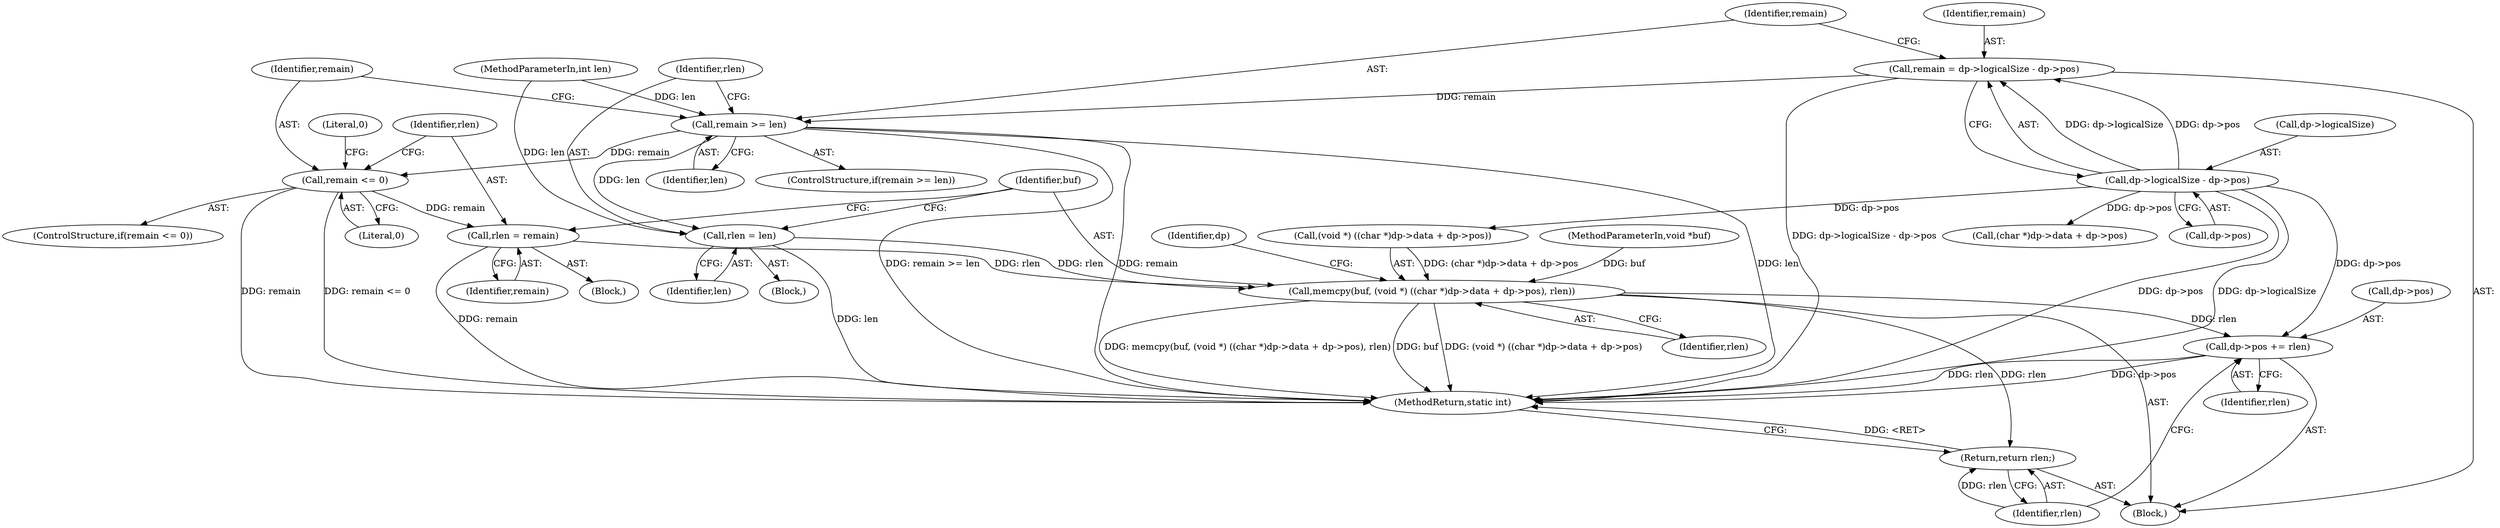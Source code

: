 digraph "0_libgd_53110871935244816bbb9d131da0bccff734bfe9@API" {
"1000121" [label="(Call,remain = dp->logicalSize - dp->pos)"];
"1000123" [label="(Call,dp->logicalSize - dp->pos)"];
"1000131" [label="(Call,remain >= len)"];
"1000135" [label="(Call,rlen = len)"];
"1000150" [label="(Call,memcpy(buf, (void *) ((char *)dp->data + dp->pos), rlen))"];
"1000164" [label="(Call,dp->pos += rlen)"];
"1000169" [label="(Return,return rlen;)"];
"1000141" [label="(Call,remain <= 0)"];
"1000147" [label="(Call,rlen = remain)"];
"1000121" [label="(Call,remain = dp->logicalSize - dp->pos)"];
"1000104" [label="(MethodParameterIn,void *buf)"];
"1000151" [label="(Identifier,buf)"];
"1000124" [label="(Call,dp->logicalSize)"];
"1000147" [label="(Call,rlen = remain)"];
"1000148" [label="(Identifier,rlen)"];
"1000132" [label="(Identifier,remain)"];
"1000106" [label="(Block,)"];
"1000130" [label="(ControlStructure,if(remain >= len))"];
"1000105" [label="(MethodParameterIn,int len)"];
"1000164" [label="(Call,dp->pos += rlen)"];
"1000168" [label="(Identifier,rlen)"];
"1000140" [label="(ControlStructure,if(remain <= 0))"];
"1000146" [label="(Literal,0)"];
"1000171" [label="(MethodReturn,static int)"];
"1000169" [label="(Return,return rlen;)"];
"1000122" [label="(Identifier,remain)"];
"1000131" [label="(Call,remain >= len)"];
"1000137" [label="(Identifier,len)"];
"1000135" [label="(Call,rlen = len)"];
"1000150" [label="(Call,memcpy(buf, (void *) ((char *)dp->data + dp->pos), rlen))"];
"1000133" [label="(Identifier,len)"];
"1000136" [label="(Identifier,rlen)"];
"1000149" [label="(Identifier,remain)"];
"1000142" [label="(Identifier,remain)"];
"1000139" [label="(Block,)"];
"1000127" [label="(Call,dp->pos)"];
"1000163" [label="(Identifier,rlen)"];
"1000154" [label="(Call,(char *)dp->data + dp->pos)"];
"1000123" [label="(Call,dp->logicalSize - dp->pos)"];
"1000152" [label="(Call,(void *) ((char *)dp->data + dp->pos))"];
"1000141" [label="(Call,remain <= 0)"];
"1000166" [label="(Identifier,dp)"];
"1000165" [label="(Call,dp->pos)"];
"1000143" [label="(Literal,0)"];
"1000170" [label="(Identifier,rlen)"];
"1000134" [label="(Block,)"];
"1000121" -> "1000106"  [label="AST: "];
"1000121" -> "1000123"  [label="CFG: "];
"1000122" -> "1000121"  [label="AST: "];
"1000123" -> "1000121"  [label="AST: "];
"1000132" -> "1000121"  [label="CFG: "];
"1000121" -> "1000171"  [label="DDG: dp->logicalSize - dp->pos"];
"1000123" -> "1000121"  [label="DDG: dp->logicalSize"];
"1000123" -> "1000121"  [label="DDG: dp->pos"];
"1000121" -> "1000131"  [label="DDG: remain"];
"1000123" -> "1000127"  [label="CFG: "];
"1000124" -> "1000123"  [label="AST: "];
"1000127" -> "1000123"  [label="AST: "];
"1000123" -> "1000171"  [label="DDG: dp->pos"];
"1000123" -> "1000171"  [label="DDG: dp->logicalSize"];
"1000123" -> "1000152"  [label="DDG: dp->pos"];
"1000123" -> "1000154"  [label="DDG: dp->pos"];
"1000123" -> "1000164"  [label="DDG: dp->pos"];
"1000131" -> "1000130"  [label="AST: "];
"1000131" -> "1000133"  [label="CFG: "];
"1000132" -> "1000131"  [label="AST: "];
"1000133" -> "1000131"  [label="AST: "];
"1000136" -> "1000131"  [label="CFG: "];
"1000142" -> "1000131"  [label="CFG: "];
"1000131" -> "1000171"  [label="DDG: remain"];
"1000131" -> "1000171"  [label="DDG: len"];
"1000131" -> "1000171"  [label="DDG: remain >= len"];
"1000105" -> "1000131"  [label="DDG: len"];
"1000131" -> "1000135"  [label="DDG: len"];
"1000131" -> "1000141"  [label="DDG: remain"];
"1000135" -> "1000134"  [label="AST: "];
"1000135" -> "1000137"  [label="CFG: "];
"1000136" -> "1000135"  [label="AST: "];
"1000137" -> "1000135"  [label="AST: "];
"1000151" -> "1000135"  [label="CFG: "];
"1000135" -> "1000171"  [label="DDG: len"];
"1000105" -> "1000135"  [label="DDG: len"];
"1000135" -> "1000150"  [label="DDG: rlen"];
"1000150" -> "1000106"  [label="AST: "];
"1000150" -> "1000163"  [label="CFG: "];
"1000151" -> "1000150"  [label="AST: "];
"1000152" -> "1000150"  [label="AST: "];
"1000163" -> "1000150"  [label="AST: "];
"1000166" -> "1000150"  [label="CFG: "];
"1000150" -> "1000171"  [label="DDG: buf"];
"1000150" -> "1000171"  [label="DDG: (void *) ((char *)dp->data + dp->pos)"];
"1000150" -> "1000171"  [label="DDG: memcpy(buf, (void *) ((char *)dp->data + dp->pos), rlen)"];
"1000104" -> "1000150"  [label="DDG: buf"];
"1000152" -> "1000150"  [label="DDG: (char *)dp->data + dp->pos"];
"1000147" -> "1000150"  [label="DDG: rlen"];
"1000150" -> "1000164"  [label="DDG: rlen"];
"1000150" -> "1000169"  [label="DDG: rlen"];
"1000164" -> "1000106"  [label="AST: "];
"1000164" -> "1000168"  [label="CFG: "];
"1000165" -> "1000164"  [label="AST: "];
"1000168" -> "1000164"  [label="AST: "];
"1000170" -> "1000164"  [label="CFG: "];
"1000164" -> "1000171"  [label="DDG: rlen"];
"1000164" -> "1000171"  [label="DDG: dp->pos"];
"1000169" -> "1000106"  [label="AST: "];
"1000169" -> "1000170"  [label="CFG: "];
"1000170" -> "1000169"  [label="AST: "];
"1000171" -> "1000169"  [label="CFG: "];
"1000169" -> "1000171"  [label="DDG: <RET>"];
"1000170" -> "1000169"  [label="DDG: rlen"];
"1000141" -> "1000140"  [label="AST: "];
"1000141" -> "1000143"  [label="CFG: "];
"1000142" -> "1000141"  [label="AST: "];
"1000143" -> "1000141"  [label="AST: "];
"1000146" -> "1000141"  [label="CFG: "];
"1000148" -> "1000141"  [label="CFG: "];
"1000141" -> "1000171"  [label="DDG: remain"];
"1000141" -> "1000171"  [label="DDG: remain <= 0"];
"1000141" -> "1000147"  [label="DDG: remain"];
"1000147" -> "1000139"  [label="AST: "];
"1000147" -> "1000149"  [label="CFG: "];
"1000148" -> "1000147"  [label="AST: "];
"1000149" -> "1000147"  [label="AST: "];
"1000151" -> "1000147"  [label="CFG: "];
"1000147" -> "1000171"  [label="DDG: remain"];
}
